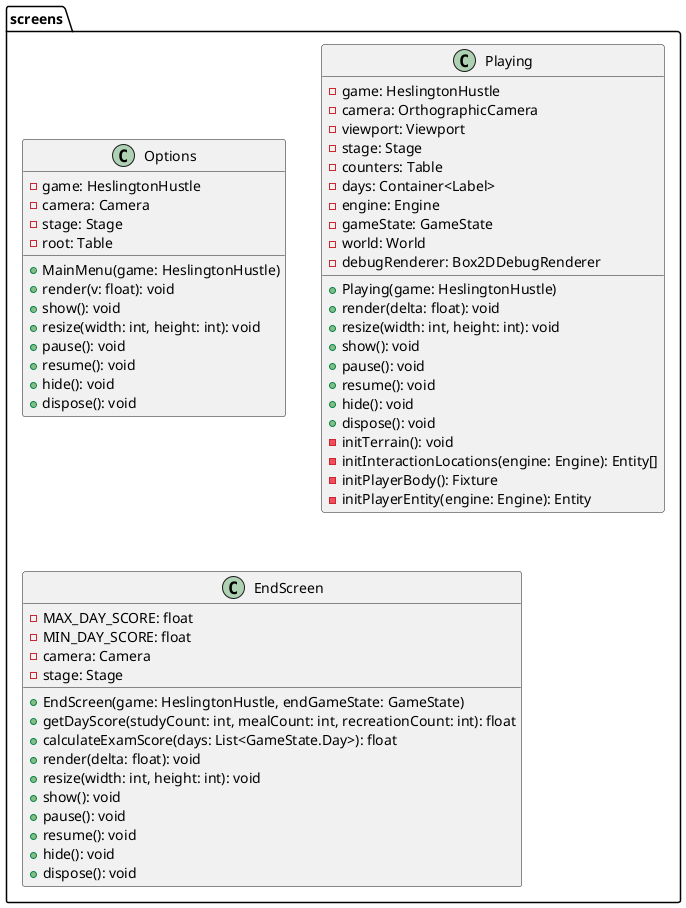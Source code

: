 @startuml

package screens {
    class Options {
        - game: HeslingtonHustle
        - camera: Camera
        - stage: Stage
        - root: Table
        + MainMenu(game: HeslingtonHustle)
        + render(v: float): void
        + show(): void
        + resize(width: int, height: int): void
        + pause(): void
        + resume(): void
        + hide(): void
        + dispose(): void
    }

    class Playing {
        - game: HeslingtonHustle
        - camera: OrthographicCamera
        - viewport: Viewport
        - stage: Stage
        - counters: Table
        - days: Container<Label>
        - engine: Engine
        - gameState: GameState
        - world: World
        - debugRenderer: Box2DDebugRenderer
        + Playing(game: HeslingtonHustle)
        + render(delta: float): void
        + resize(width: int, height: int): void
        + show(): void
        + pause(): void
        + resume(): void
        + hide(): void
        + dispose(): void
        - initTerrain(): void
        - initInteractionLocations(engine: Engine): Entity[]
        - initPlayerBody(): Fixture
        - initPlayerEntity(engine: Engine): Entity
    }

    class EndScreen {
        - MAX_DAY_SCORE: float
        - MIN_DAY_SCORE: float
        - camera: Camera
        - stage: Stage

        + EndScreen(game: HeslingtonHustle, endGameState: GameState)
        + getDayScore(studyCount: int, mealCount: int, recreationCount: int): float
        + calculateExamScore(days: List<GameState.Day>): float
        + render(delta: float): void
        + resize(width: int, height: int): void
        + show(): void
        + pause(): void
        + resume(): void
        + hide(): void
        + dispose(): void
    }


}
@enduml
